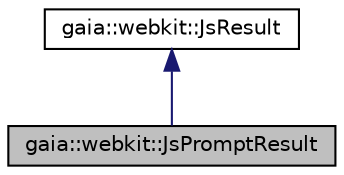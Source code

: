 digraph G
{
  edge [fontname="Helvetica",fontsize="10",labelfontname="Helvetica",labelfontsize="10"];
  node [fontname="Helvetica",fontsize="10",shape=record];
  Node1 [label="gaia::webkit::JsPromptResult",height=0.2,width=0.4,color="black", fillcolor="grey75", style="filled" fontcolor="black"];
  Node2 -> Node1 [dir=back,color="midnightblue",fontsize="10",style="solid",fontname="Helvetica"];
  Node2 [label="gaia::webkit::JsResult",height=0.2,width=0.4,color="black", fillcolor="white", style="filled",URL="$d8/d08/classgaia_1_1webkit_1_1_js_result.html"];
}
